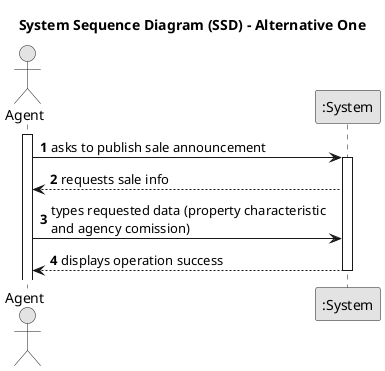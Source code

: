 @startuml
skinparam monochrome true
skinparam packageStyle rectangle
skinparam shadowing false

title System Sequence Diagram (SSD) - Alternative One

autonumber

actor "Agent" as Agent
participant ":System" as System

activate Agent

    Agent -> System : asks to publish sale announcement
    activate System 

        System --> Agent : requests sale info

        Agent -> System : types requested data (property characteristic\nand agency comission)

        System --> Agent : displays operation success
    deactivate System

@enduml
